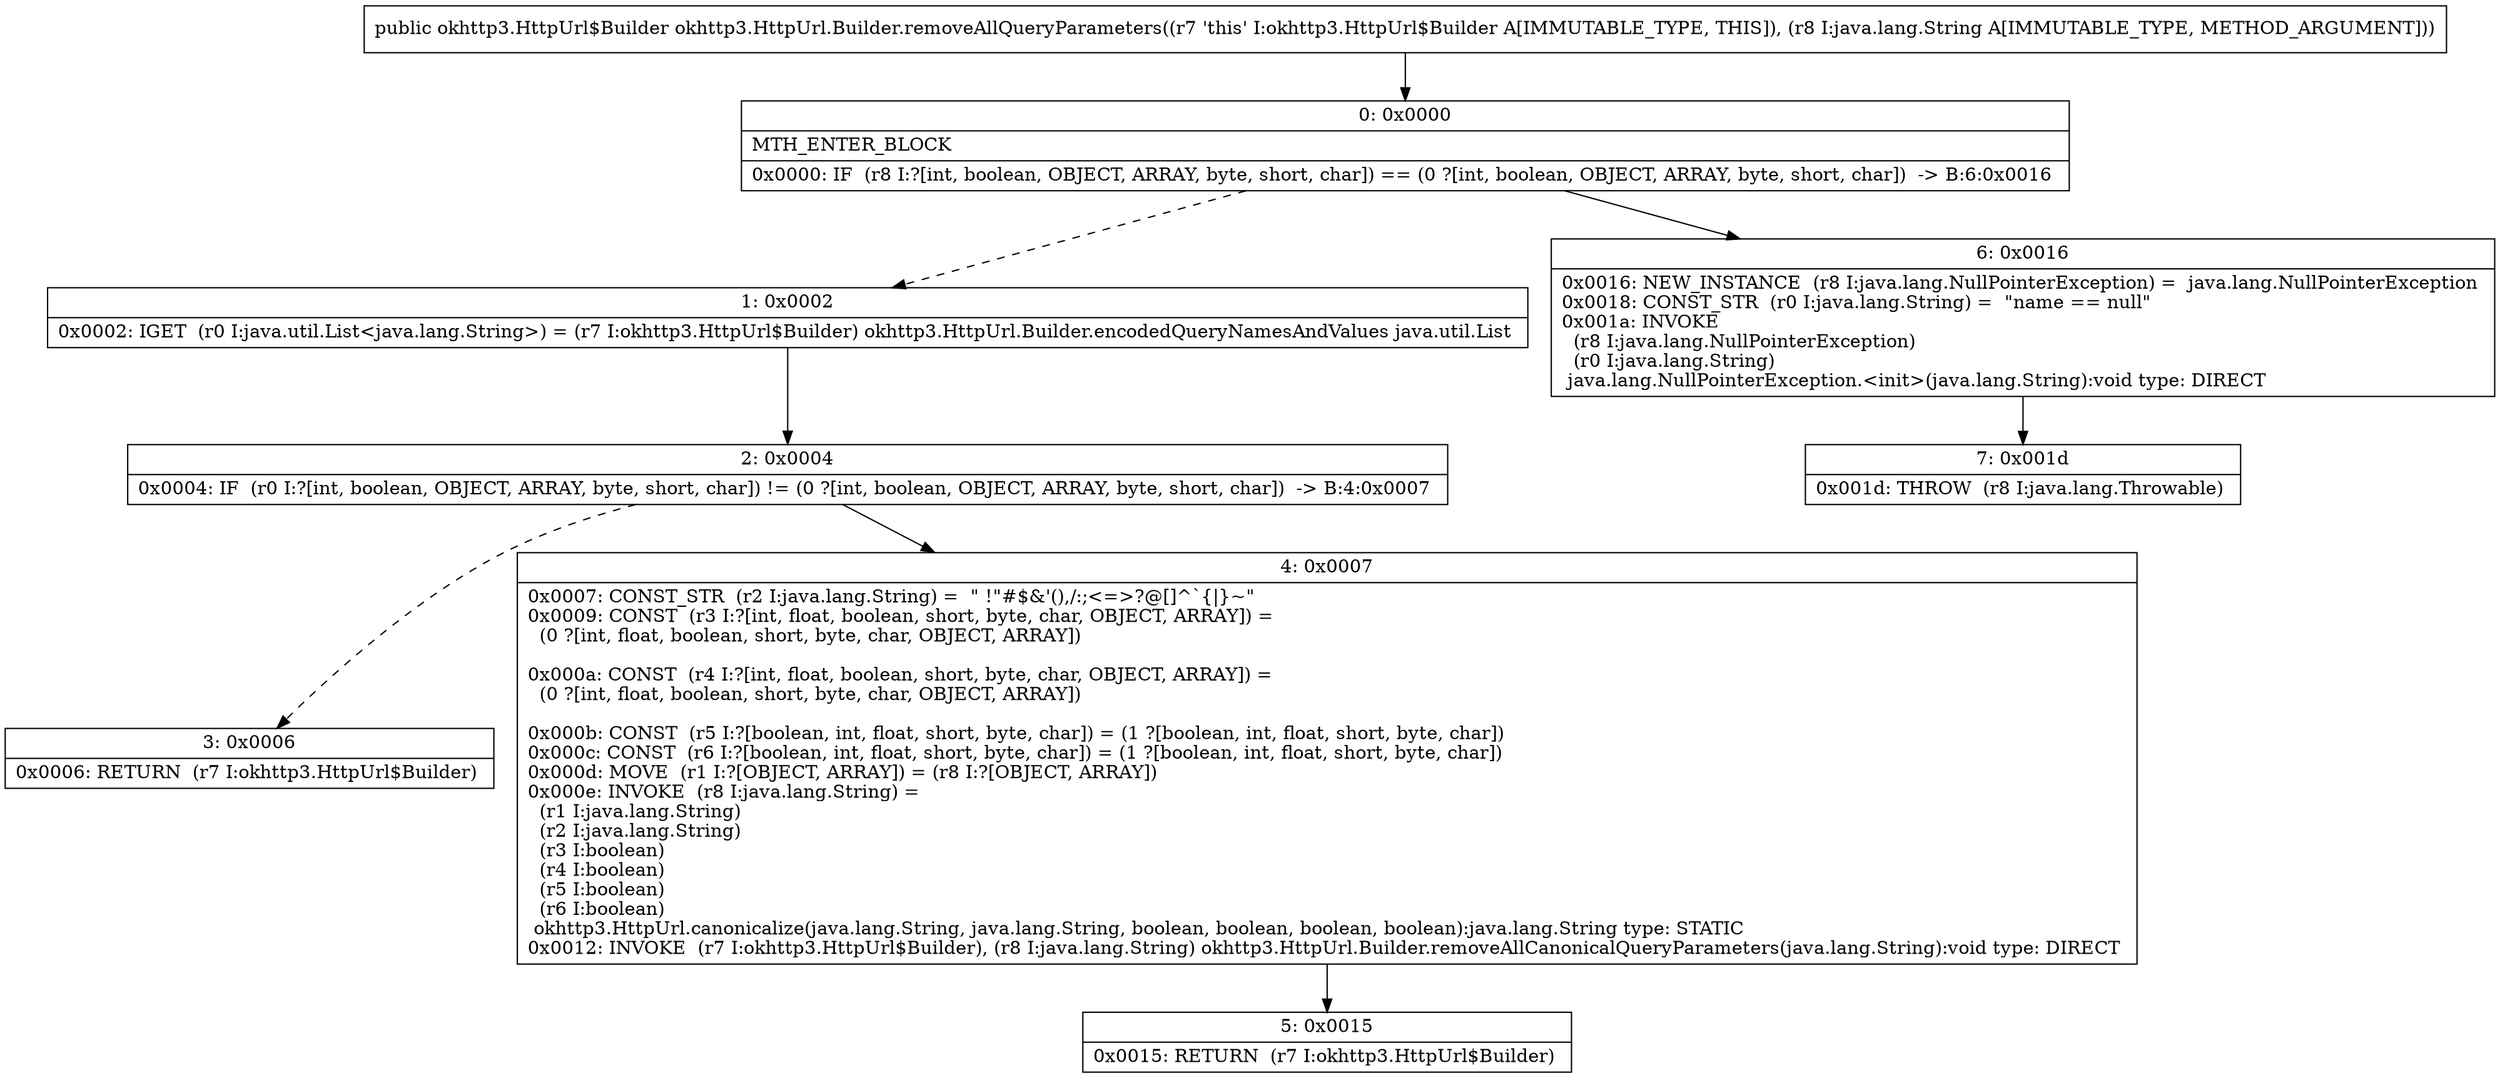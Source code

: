 digraph "CFG forokhttp3.HttpUrl.Builder.removeAllQueryParameters(Ljava\/lang\/String;)Lokhttp3\/HttpUrl$Builder;" {
Node_0 [shape=record,label="{0\:\ 0x0000|MTH_ENTER_BLOCK\l|0x0000: IF  (r8 I:?[int, boolean, OBJECT, ARRAY, byte, short, char]) == (0 ?[int, boolean, OBJECT, ARRAY, byte, short, char])  \-\> B:6:0x0016 \l}"];
Node_1 [shape=record,label="{1\:\ 0x0002|0x0002: IGET  (r0 I:java.util.List\<java.lang.String\>) = (r7 I:okhttp3.HttpUrl$Builder) okhttp3.HttpUrl.Builder.encodedQueryNamesAndValues java.util.List \l}"];
Node_2 [shape=record,label="{2\:\ 0x0004|0x0004: IF  (r0 I:?[int, boolean, OBJECT, ARRAY, byte, short, char]) != (0 ?[int, boolean, OBJECT, ARRAY, byte, short, char])  \-\> B:4:0x0007 \l}"];
Node_3 [shape=record,label="{3\:\ 0x0006|0x0006: RETURN  (r7 I:okhttp3.HttpUrl$Builder) \l}"];
Node_4 [shape=record,label="{4\:\ 0x0007|0x0007: CONST_STR  (r2 I:java.lang.String) =  \" !\"#$&'(),\/:;\<=\>?@[]^`\{\|\}~\" \l0x0009: CONST  (r3 I:?[int, float, boolean, short, byte, char, OBJECT, ARRAY]) = \l  (0 ?[int, float, boolean, short, byte, char, OBJECT, ARRAY])\l \l0x000a: CONST  (r4 I:?[int, float, boolean, short, byte, char, OBJECT, ARRAY]) = \l  (0 ?[int, float, boolean, short, byte, char, OBJECT, ARRAY])\l \l0x000b: CONST  (r5 I:?[boolean, int, float, short, byte, char]) = (1 ?[boolean, int, float, short, byte, char]) \l0x000c: CONST  (r6 I:?[boolean, int, float, short, byte, char]) = (1 ?[boolean, int, float, short, byte, char]) \l0x000d: MOVE  (r1 I:?[OBJECT, ARRAY]) = (r8 I:?[OBJECT, ARRAY]) \l0x000e: INVOKE  (r8 I:java.lang.String) = \l  (r1 I:java.lang.String)\l  (r2 I:java.lang.String)\l  (r3 I:boolean)\l  (r4 I:boolean)\l  (r5 I:boolean)\l  (r6 I:boolean)\l okhttp3.HttpUrl.canonicalize(java.lang.String, java.lang.String, boolean, boolean, boolean, boolean):java.lang.String type: STATIC \l0x0012: INVOKE  (r7 I:okhttp3.HttpUrl$Builder), (r8 I:java.lang.String) okhttp3.HttpUrl.Builder.removeAllCanonicalQueryParameters(java.lang.String):void type: DIRECT \l}"];
Node_5 [shape=record,label="{5\:\ 0x0015|0x0015: RETURN  (r7 I:okhttp3.HttpUrl$Builder) \l}"];
Node_6 [shape=record,label="{6\:\ 0x0016|0x0016: NEW_INSTANCE  (r8 I:java.lang.NullPointerException) =  java.lang.NullPointerException \l0x0018: CONST_STR  (r0 I:java.lang.String) =  \"name == null\" \l0x001a: INVOKE  \l  (r8 I:java.lang.NullPointerException)\l  (r0 I:java.lang.String)\l java.lang.NullPointerException.\<init\>(java.lang.String):void type: DIRECT \l}"];
Node_7 [shape=record,label="{7\:\ 0x001d|0x001d: THROW  (r8 I:java.lang.Throwable) \l}"];
MethodNode[shape=record,label="{public okhttp3.HttpUrl$Builder okhttp3.HttpUrl.Builder.removeAllQueryParameters((r7 'this' I:okhttp3.HttpUrl$Builder A[IMMUTABLE_TYPE, THIS]), (r8 I:java.lang.String A[IMMUTABLE_TYPE, METHOD_ARGUMENT])) }"];
MethodNode -> Node_0;
Node_0 -> Node_1[style=dashed];
Node_0 -> Node_6;
Node_1 -> Node_2;
Node_2 -> Node_3[style=dashed];
Node_2 -> Node_4;
Node_4 -> Node_5;
Node_6 -> Node_7;
}

